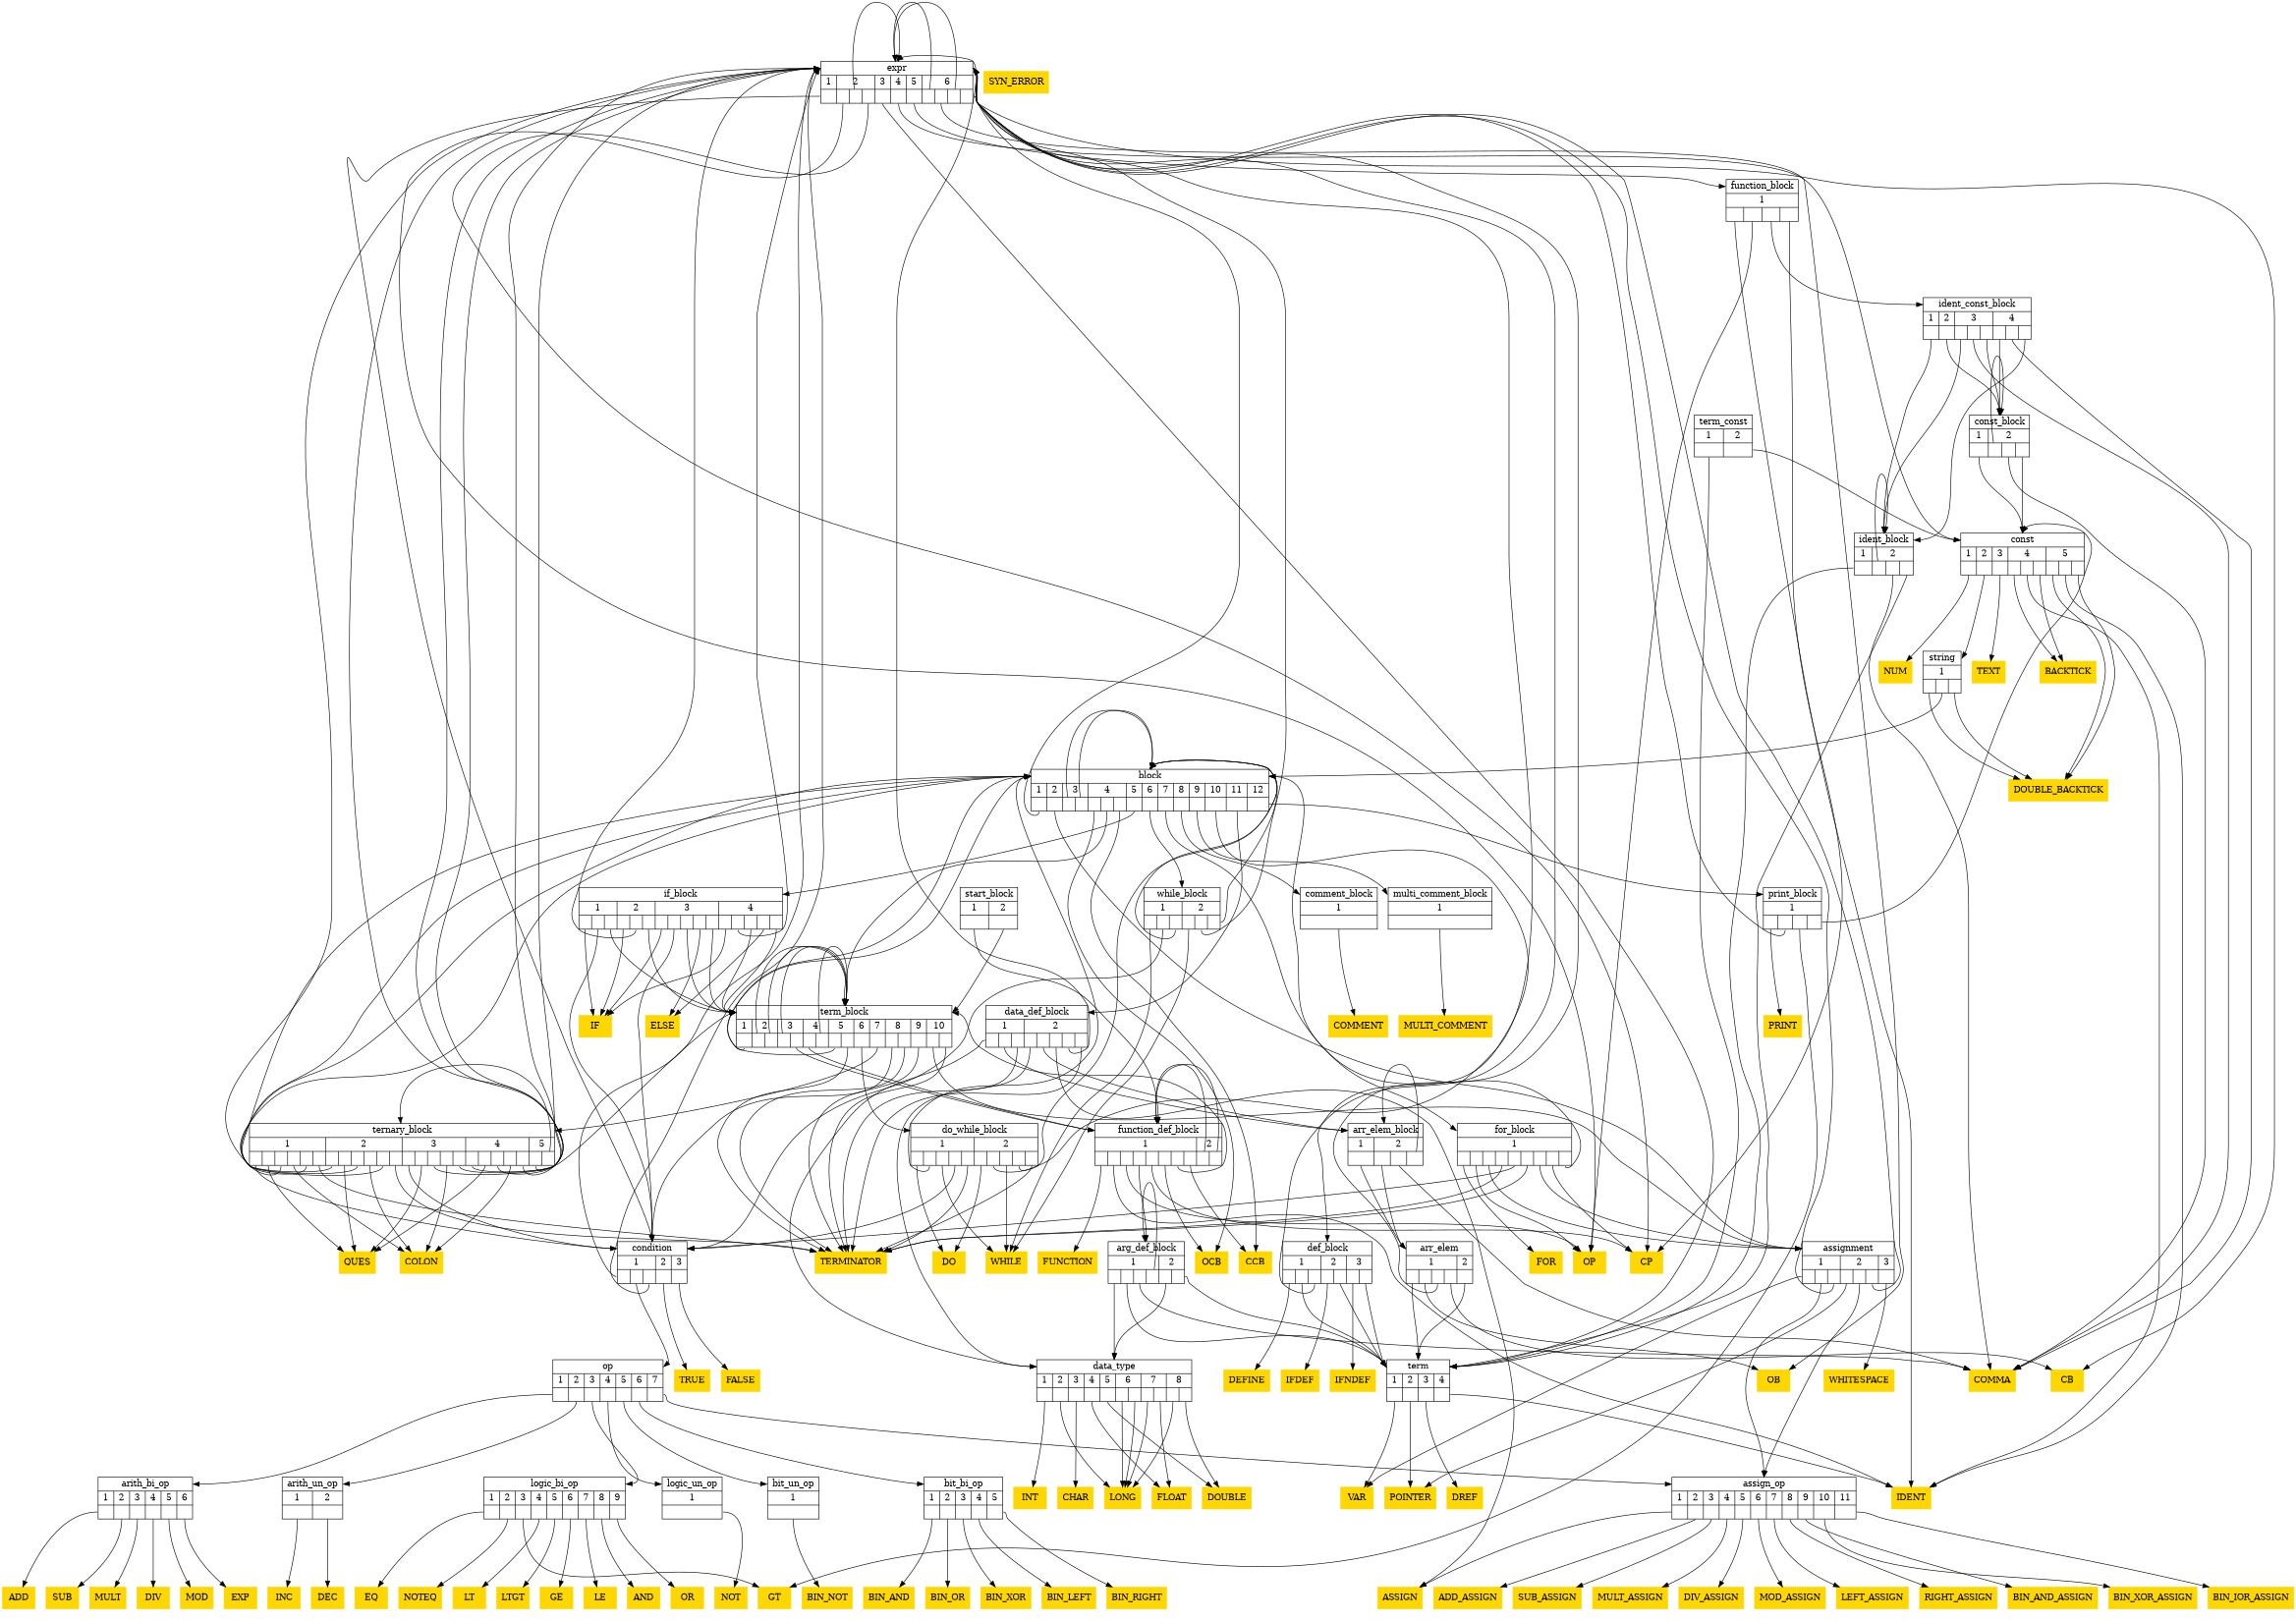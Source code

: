 digraph "Dependencies in Yacc grammar" {
	fontsize = 14;
	page = "8,11";
	ratio = auto;
	"OB" [label="{<f0>OB}",shape=record,color=gold,style=filled];
	"CB" [label="{<f0>CB}",shape=record,color=gold,style=filled];
	"LE" [label="{<f0>LE}",shape=record,color=gold,style=filled];
	"GE" [label="{<f0>GE}",shape=record,color=gold,style=filled];
	"IF" [label="{<f0>IF}",shape=record,color=gold,style=filled];
	"DO" [label="{<f0>DO}",shape=record,color=gold,style=filled];
	"OP" [label="{<f0>OP}",shape=record,color=gold,style=filled];
	"CP" [label="{<f0>CP}",shape=record,color=gold,style=filled];
	"EQ" [label="{<f0>EQ}",shape=record,color=gold,style=filled];
	"OR" [label="{<f0>OR}",shape=record,color=gold,style=filled];
	"GT" [label="{<f0>GT}",shape=record,color=gold,style=filled];
	"LT" [label="{<f0>LT}",shape=record,color=gold,style=filled];
	"op" [label="{<f0>op|{{<class1>1|{<f1>}}|{<class2>2|{<f2>}}|{<class3>3|{<f3>}}|{<class4>4|{<f4>}}|{<class5>5|{<f5>}}|{<class6>6|{<f6>}}|{<class7>7|{<f7>}}}}",shape=record];
	"CCB" [label="{<f0>CCB}",shape=record,color=gold,style=filled];
	"OCB" [label="{<f0>OCB}",shape=record,color=gold,style=filled];
	"DEC" [label="{<f0>DEC}",shape=record,color=gold,style=filled];
	"ADD" [label="{<f0>ADD}",shape=record,color=gold,style=filled];
	"INC" [label="{<f0>INC}",shape=record,color=gold,style=filled];
	"AND" [label="{<f0>AND}",shape=record,color=gold,style=filled];
	"MOD" [label="{<f0>MOD}",shape=record,color=gold,style=filled];
	"SUB" [label="{<f0>SUB}",shape=record,color=gold,style=filled];
	"VAR" [label="{<f0>VAR}",shape=record,color=gold,style=filled];
	"NUM" [label="{<f0>NUM}",shape=record,color=gold,style=filled];
	"FOR" [label="{<f0>FOR}",shape=record,color=gold,style=filled];
	"DIV" [label="{<f0>DIV}",shape=record,color=gold,style=filled];
	"INT" [label="{<f0>INT}",shape=record,color=gold,style=filled];
	"NOT" [label="{<f0>NOT}",shape=record,color=gold,style=filled];
	"EXP" [label="{<f0>EXP}",shape=record,color=gold,style=filled];
	"DREF" [label="{<f0>DREF}",shape=record,color=gold,style=filled];
	"LONG" [label="{<f0>LONG}",shape=record,color=gold,style=filled];
	"CHAR" [label="{<f0>CHAR}",shape=record,color=gold,style=filled];
	"ELSE" [label="{<f0>ELSE}",shape=record,color=gold,style=filled];
	"TRUE" [label="{<f0>TRUE}",shape=record,color=gold,style=filled];
	"QUES" [label="{<f0>QUES}",shape=record,color=gold,style=filled];
	"LTGT" [label="{<f0>LTGT}",shape=record,color=gold,style=filled];
	"MULT" [label="{<f0>MULT}",shape=record,color=gold,style=filled];
	"TEXT" [label="{<f0>TEXT}",shape=record,color=gold,style=filled];
	"term" [label="{<f0>term|{{<class1>1|{<f1>}}|{<class2>2|{<f2>}}|{<class3>3|{<f3>}}|{<class4>4|{<f4>}}}}",shape=record];
	"expr" [label="{<f0>expr|{{<class1>1|{<f1>}}|{<class2>2|{<f2>|<f3>|<f4>}}|{<class3>3|{<f5>}}|{<class4>4|{<f6>}}|{<class5>5|{<f7>}}|{<class6>6|{<f8>|<f9>|<f10>|<f11>}}}}",shape=record];
	"IFDEF" [label="{<f0>IFDEF}",shape=record,color=gold,style=filled];
	"WHILE" [label="{<f0>WHILE}",shape=record,color=gold,style=filled];
	"COMMA" [label="{<f0>COMMA}",shape=record,color=gold,style=filled];
	"FALSE" [label="{<f0>FALSE}",shape=record,color=gold,style=filled];
	"FLOAT" [label="{<f0>FLOAT}",shape=record,color=gold,style=filled];
	"IDENT" [label="{<f0>IDENT}",shape=record,color=gold,style=filled];
	"NOTEQ" [label="{<f0>NOTEQ}",shape=record,color=gold,style=filled];
	"COLON" [label="{<f0>COLON}",shape=record,color=gold,style=filled];
	"PRINT" [label="{<f0>PRINT}",shape=record,color=gold,style=filled];
	"block" [label="{<f0>block|{{<class1>1|{<f1>}}|{<class2>2|{<f2>}}|{<class3>3|{<f3>|<f4>}}|{<class4>4|{<f5>|<f6>|<f7>}}|{<class5>5|{<f8>}}|{<class6>6|{<f9>}}|{<class7>7|{<f10>}}|{<class8>8|{<f11>}}|{<class9>9|{<f12>}}|{<class10>10|{<f13>}}|{<class11>11|{<f14>}}|{<class12>12|{<f15>}}}}",shape=record];
	"IFNDEF" [label="{<f0>IFNDEF}",shape=record,color=gold,style=filled];
	"DEFINE" [label="{<f0>DEFINE}",shape=record,color=gold,style=filled];
	"DOUBLE" [label="{<f0>DOUBLE}",shape=record,color=gold,style=filled];
	"const" [label="{<f0>const|{{<class1>1|{<f1>}}|{<class2>2|{<f2>}}|{<class3>3|{<f3>}}|{<class4>4|{<f4>|<f5>|<f6>}}|{<class5>5|{<f7>|<f8>|<f9>}}}}",shape=record];
	"ASSIGN" [label="{<f0>ASSIGN}",shape=record,color=gold,style=filled];
	"BIN_OR" [label="{<f0>BIN_OR}",shape=record,color=gold,style=filled];
	"BIN_AND" [label="{<f0>BIN_AND}",shape=record,color=gold,style=filled];
	"string" [label="{<f0>string|{{<class1>1|{<f1>|<f2>|<f3>}}}}",shape=record];
	"POINTER" [label="{<f0>POINTER}",shape=record,color=gold,style=filled];
	"COMMENT" [label="{<f0>COMMENT}",shape=record,color=gold,style=filled];
	"multi_comment_block" [label="{<f0>multi_comment_block|{{<class1>1|{<f1>}}}}",shape=record];
	"BIN_NOT" [label="{<f0>BIN_NOT}",shape=record,color=gold,style=filled];
	"BIN_XOR" [label="{<f0>BIN_XOR}",shape=record,color=gold,style=filled];
	"BACKTICK" [label="{<f0>BACKTICK}",shape=record,color=gold,style=filled];
	"FUNCTION" [label="{<f0>FUNCTION}",shape=record,color=gold,style=filled];
	"BIN_LEFT" [label="{<f0>BIN_LEFT}",shape=record,color=gold,style=filled];
	"BIN_RIGHT" [label="{<f0>BIN_RIGHT}",shape=record,color=gold,style=filled];
	"if_block" [label="{<f0>if_block|{{<class1>1|{<f1>|<f2>|<f3>}}|{<class2>2|{<f4>|<f5>|<f6>}}|{<class3>3|{<f7>|<f8>|<f9>|<f10>|<f11>}}|{<class4>4|{<f12>|<f13>|<f14>|<f15>|<f16>}}}}",shape=record];
	"SYN_ERROR" [label="{<f0>SYN_ERROR}",shape=record,color=gold,style=filled];
	"arr_elem" [label="{<f0>arr_elem|{{<class1>1|{<f1>|<f2>|<f3>|<f4>}}|{<class2>2|{<f5>}}}}",shape=record];
	"WHITESPACE" [label="{<f0>WHITESPACE}",shape=record,color=gold,style=filled];
	"ADD_ASSIGN" [label="{<f0>ADD_ASSIGN}",shape=record,color=gold,style=filled];
	"MOD_ASSIGN" [label="{<f0>MOD_ASSIGN}",shape=record,color=gold,style=filled];
	"SUB_ASSIGN" [label="{<f0>SUB_ASSIGN}",shape=record,color=gold,style=filled];
	"DIV_ASSIGN" [label="{<f0>DIV_ASSIGN}",shape=record,color=gold,style=filled];
	"TERMINATOR" [label="{<f0>TERMINATOR}",shape=record,color=gold,style=filled];
	"def_block" [label="{<f0>def_block|{{<class1>1|{<f1>|<f2>|<f3>}}|{<class2>2|{<f4>|<f5>}}|{<class3>3|{<f6>|<f7>}}}}",shape=record];
	"for_block" [label="{<f0>for_block|{{<class1>1|{<f1>|<f2>|<f3>|<f4>|<f5>|<f6>|<f7>|<f8>|<f9>}}}}",shape=record];
	"bit_bi_op" [label="{<f0>bit_bi_op|{{<class1>1|{<f1>}}|{<class2>2|{<f2>}}|{<class3>3|{<f3>}}|{<class4>4|{<f4>}}|{<class5>5|{<f5>}}}}",shape=record];
	"assign_op" [label="{<f0>assign_op|{{<class1>1|{<f1>}}|{<class2>2|{<f2>}}|{<class3>3|{<f3>}}|{<class4>4|{<f4>}}|{<class5>5|{<f5>}}|{<class6>6|{<f6>}}|{<class7>7|{<f7>}}|{<class8>8|{<f8>}}|{<class9>9|{<f9>}}|{<class10>10|{<f10>}}|{<class11>11|{<f11>}}}}",shape=record];
	"bit_un_op" [label="{<f0>bit_un_op|{{<class1>1|{<f1>}}}}",shape=record];
	"data_type" [label="{<f0>data_type|{{<class1>1|{<f1>}}|{<class2>2|{<f2>}}|{<class3>3|{<f3>}}|{<class4>4|{<f4>}}|{<class5>5|{<f5>}}|{<class6>6|{<f6>|<f7>}}|{<class7>7|{<f8>|<f9>}}|{<class8>8|{<f10>|<f11>}}}}",shape=record];
	"condition" [label="{<f0>condition|{{<class1>1|{<f1>|<f2>|<f3>}}|{<class2>2|{<f4>}}|{<class3>3|{<f5>}}}}",shape=record];
	"LEFT_ASSIGN" [label="{<f0>LEFT_ASSIGN}",shape=record,color=gold,style=filled];
	"MULT_ASSIGN" [label="{<f0>MULT_ASSIGN}",shape=record,color=gold,style=filled];
	"term_block" [label="{<f0>term_block|{{<class1>1|{<f1>}}|{<class2>2|{<f2>|<f3>}}|{<class3>3|{<f4>|<f5>}}|{<class4>4|{<f6>|<f7>}}|{<class5>5|{<f8>|<f9>}}|{<class6>6|{<f10>}}|{<class7>7|{<f11>}}|{<class8>8|{<f12>|<f13>}}|{<class9>9|{<f14>}}|{<class10>10|{<f15>|<f16>}}}}",shape=record];
	"assignment" [label="{<f0>assignment|{{<class1>1|{<f1>|<f2>|<f3>}}|{<class2>2|{<f4>|<f5>|<f6>}}|{<class3>3|{<f7>}}}}",shape=record];
	"term_const" [label="{<f0>term_const|{{<class1>1|{<f1>}}|{<class2>2|{<f2>}}}}",shape=record];
	"RIGHT_ASSIGN" [label="{<f0>RIGHT_ASSIGN}",shape=record,color=gold,style=filled];
	"logic_bi_op" [label="{<f0>logic_bi_op|{{<class1>1|{<f1>}}|{<class2>2|{<f2>}}|{<class3>3|{<f3>}}|{<class4>4|{<f4>}}|{<class5>5|{<f5>}}|{<class6>6|{<f6>}}|{<class7>7|{<f7>}}|{<class8>8|{<f8>}}|{<class9>9|{<f9>}}}}",shape=record];
	"while_block" [label="{<f0>while_block|{{<class1>1|{<f1>|<f2>|<f3>}}|{<class2>2|{<f4>|<f5>|<f6>}}}}",shape=record];
	"ident_block" [label="{<f0>ident_block|{{<class1>1|{<f1>}}|{<class2>2|{<f2>|<f3>|<f4>}}}}",shape=record];
	"arith_bi_op" [label="{<f0>arith_bi_op|{{<class1>1|{<f1>}}|{<class2>2|{<f2>}}|{<class3>3|{<f3>}}|{<class4>4|{<f4>}}|{<class5>5|{<f5>}}|{<class6>6|{<f6>}}}}",shape=record];
	"start_block" [label="{<f0>start_block|{{<class1>1|{<f1>}}|{<class2>2|{<f2>}}}}",shape=record];
	"print_block" [label="{<f0>print_block|{{<class1>1|{<f1>|<f2>|<f3>|<f4>}}}}",shape=record];
	"const_block" [label="{<f0>const_block|{{<class1>1|{<f1>}}|{<class2>2|{<f2>|<f3>|<f4>}}}}",shape=record];
	"logic_un_op" [label="{<f0>logic_un_op|{{<class1>1|{<f1>}}}}",shape=record];
	"arith_un_op" [label="{<f0>arith_un_op|{{<class1>1|{<f1>}}|{<class2>2|{<f2>}}}}",shape=record];
	"MULTI_COMMENT" [label="{<f0>MULTI_COMMENT}",shape=record,color=gold,style=filled];
	"BIN_AND_ASSIGN" [label="{<f0>BIN_AND_ASSIGN}",shape=record,color=gold,style=filled];
	"BIN_IOR_ASSIGN" [label="{<f0>BIN_IOR_ASSIGN}",shape=record,color=gold,style=filled];
	"BIN_XOR_ASSIGN" [label="{<f0>BIN_XOR_ASSIGN}",shape=record,color=gold,style=filled];
	"DOUBLE_BACKTICK" [label="{<f0>DOUBLE_BACKTICK}",shape=record,color=gold,style=filled];
	"arg_def_block" [label="{<f0>arg_def_block|{{<class1>1|{<f1>|<f2>|<f3>|<f4>}}|{<class2>2|{<f5>|<f6>}}}}",shape=record];
	"comment_block" [label="{<f0>comment_block|{{<class1>1|{<f1>}}}}",shape=record];
	"ternary_block" [label="{<f0>ternary_block|{{<class1>1|{<f1>|<f2>|<f3>|<f4>|<f5>|<f6>}}|{<class2>2|{<f7>|<f8>|<f9>|<f10>|<f11>|<f12>}}|{<class3>3|{<f13>|<f14>|<f15>|<f16>|<f17>}}|{<class4>4|{<f18>|<f19>|<f20>|<f21>|<f22>}}|{<class5>5|{<f23>|<f24>}}}}",shape=record];
	"data_def_block" [label="{<f0>data_def_block|{{<class1>1|{<f1>|<f2>|<f3>}}|{<class2>2|{<f4>|<f5>|<f6>|<f7>|<f8>}}}}",shape=record];
	"arr_elem_block" [label="{<f0>arr_elem_block|{{<class1>1|{<f1>}}|{<class2>2|{<f2>|<f3>|<f4>}}}}",shape=record];
	"do_while_block" [label="{<f0>do_while_block|{{<class1>1|{<f1>|<f2>|<f3>|<f4>|<f5>}}|{<class2>2|{<f6>|<f7>|<f8>|<f9>|<f10>}}}}",shape=record];
	"function_block" [label="{<f0>function_block|{{<class1>1|{<f1>|<f2>|<f3>|<f4>}}}}",shape=record];
	"ident_const_block" [label="{<f0>ident_const_block|{{<class1>1|{<f1>}}|{<class2>2|{<f2>}}|{<class3>3|{<f3>|<f4>|<f5>}}|{<class4>4|{<f6>|<f7>|<f8>}}}}",shape=record];
	"function_def_block" [label="{<f0>function_def_block|{{<class1>1|{<f1>|<f2>|<f3>|<f4>|<f5>|<f6>|<f7>|<f8>}}|{<class2>2|{<f9>|<f10>}}}}",shape=record];
	"op":f1 -> "arith_bi_op":f0;
	"op":f2 -> "arith_un_op":f0;
	"op":f3 -> "logic_bi_op":f0;
	"op":f4 -> "logic_un_op":f0;
	"op":f5 -> "bit_un_op":f0;
	"op":f6 -> "bit_bi_op":f0;
	"op":f7 -> "assign_op":f0;
	"term":f1 -> "VAR":f0;
	"term":f2 -> "POINTER":f0;
	"term":f3 -> "DREF":f0;
	"term":f4 -> "IDENT":f0;
	"expr":f1 -> "condition":f0;
	"expr":f2 -> "OP":f0;
	"expr":f3 -> "expr":f0;
	"expr":f4 -> "CP":f0;
	"expr":f5 -> "term":f0;
	"expr":f6 -> "const":f0;
	"expr":f7 -> "function_block":f0;
	"expr":f8 -> "expr":f0;
	"expr":f9 -> "OB":f0;
	"expr":f10 -> "expr":f0;
	"expr":f11 -> "CB":f0;
	"block":f1 -> "expr":f0;
	"block":f2 -> "assignment":f0;
	"block":f3 -> "block":f0;
	"block":f4 -> "block":f0;
	"block":f5 -> "OCB":f0;
	"block":f6 -> "term_block":f0;
	"block":f7 -> "CCB":f0;
	"block":f8 -> "if_block":f0;
	"block":f9 -> "while_block":f0;
	"block":f10 -> "for_block":f0;
	"block":f11 -> "comment_block":f0;
	"block":f12 -> "multi_comment_block":f0;
	"block":f13 -> "def_block":f0;
	"block":f14 -> "data_def_block":f0;
	"block":f15 -> "print_block":f0;
	"const":f1 -> "NUM":f0;
	"const":f2 -> "string":f0;
	"const":f3 -> "TEXT":f0;
	"const":f4 -> "BACKTICK":f0;
	"const":f5 -> "IDENT":f0;
	"const":f6 -> "BACKTICK":f0;
	"const":f7 -> "DOUBLE_BACKTICK":f0;
	"const":f8 -> "IDENT":f0;
	"const":f9 -> "DOUBLE_BACKTICK":f0;
	"string":f1 -> "DOUBLE_BACKTICK":f0;
	"string":f2 -> "block":f0;
	"string":f3 -> "DOUBLE_BACKTICK":f0;
	"multi_comment_block":f1 -> "MULTI_COMMENT":f0;
	"if_block":f1 -> "IF":f0;
	"if_block":f2 -> "condition":f0;
	"if_block":f3 -> "term_block":f0;
	"if_block":f4 -> "IF":f0;
	"if_block":f5 -> "expr":f0;
	"if_block":f6 -> "term_block":f0;
	"if_block":f7 -> "IF":f0;
	"if_block":f8 -> "condition":f0;
	"if_block":f9 -> "term_block":f0;
	"if_block":f10 -> "ELSE":f0;
	"if_block":f11 -> "term_block":f0;
	"if_block":f12 -> "IF":f0;
	"if_block":f13 -> "expr":f0;
	"if_block":f14 -> "term_block":f0;
	"if_block":f15 -> "ELSE":f0;
	"if_block":f16 -> "term_block":f0;
	"arr_elem":f1 -> "term":f0;
	"arr_elem":f2 -> "OB":f0;
	"arr_elem":f3 -> "expr":f0;
	"arr_elem":f4 -> "CB":f0;
	"arr_elem":f5 -> "term":f0;
	"def_block":f1 -> "DEFINE":f0;
	"def_block":f2 -> "term":f0;
	"def_block":f3 -> "expr":f0;
	"def_block":f4 -> "IFDEF":f0;
	"def_block":f5 -> "term":f0;
	"def_block":f6 -> "IFNDEF":f0;
	"def_block":f7 -> "term":f0;
	"for_block":f1 -> "FOR":f0;
	"for_block":f2 -> "OP":f0;
	"for_block":f3 -> "assignment":f0;
	"for_block":f4 -> "TERMINATOR":f0;
	"for_block":f5 -> "condition":f0;
	"for_block":f6 -> "TERMINATOR":f0;
	"for_block":f7 -> "assignment":f0;
	"for_block":f8 -> "CP":f0;
	"for_block":f9 -> "block":f0;
	"bit_bi_op":f1 -> "BIN_AND":f0;
	"bit_bi_op":f2 -> "BIN_OR":f0;
	"bit_bi_op":f3 -> "BIN_XOR":f0;
	"bit_bi_op":f4 -> "BIN_LEFT":f0;
	"bit_bi_op":f5 -> "BIN_RIGHT":f0;
	"assign_op":f1 -> "ASSIGN":f0;
	"assign_op":f2 -> "ADD_ASSIGN":f0;
	"assign_op":f3 -> "SUB_ASSIGN":f0;
	"assign_op":f4 -> "MULT_ASSIGN":f0;
	"assign_op":f5 -> "DIV_ASSIGN":f0;
	"assign_op":f6 -> "MOD_ASSIGN":f0;
	"assign_op":f7 -> "LEFT_ASSIGN":f0;
	"assign_op":f8 -> "RIGHT_ASSIGN":f0;
	"assign_op":f9 -> "BIN_AND_ASSIGN":f0;
	"assign_op":f10 -> "BIN_XOR_ASSIGN":f0;
	"assign_op":f11 -> "BIN_IOR_ASSIGN":f0;
	"bit_un_op":f1 -> "BIN_NOT":f0;
	"data_type":f1 -> "INT":f0;
	"data_type":f2 -> "LONG":f0;
	"data_type":f3 -> "CHAR":f0;
	"data_type":f4 -> "FLOAT":f0;
	"data_type":f5 -> "DOUBLE":f0;
	"data_type":f6 -> "LONG":f0;
	"data_type":f7 -> "LONG":f0;
	"data_type":f8 -> "LONG":f0;
	"data_type":f9 -> "FLOAT":f0;
	"data_type":f10 -> "LONG":f0;
	"data_type":f11 -> "DOUBLE":f0;
	"condition":f1 -> "expr":f0;
	"condition":f2 -> "op":f0;
	"condition":f3 -> "expr":f0;
	"condition":f4 -> "TRUE":f0;
	"condition":f5 -> "FALSE":f0;
	"term_block":f1 -> "block":f0;
	"term_block":f2 -> "term_block":f0;
	"term_block":f3 -> "term_block":f0;
	"term_block":f4 -> "term_block":f0;
	"term_block":f5 -> "function_def_block":f0;
	"term_block":f6 -> "function_def_block":f0;
	"term_block":f7 -> "term_block":f0;
	"term_block":f8 -> "block":f0;
	"term_block":f9 -> "TERMINATOR":f0;
	"term_block":f10 -> "do_while_block":f0;
	"term_block":f11 -> "ternary_block":f0;
	"term_block":f12 -> "condition":f0;
	"term_block":f13 -> "TERMINATOR":f0;
	"term_block":f14 -> "TERMINATOR":f0;
	"term_block":f15 -> "assignment":f0;
	"term_block":f16 -> "TERMINATOR":f0;
	"assignment":f1 -> "VAR":f0;
	"assignment":f2 -> "assign_op":f0;
	"assignment":f3 -> "expr":f0;
	"assignment":f4 -> "POINTER":f0;
	"assignment":f5 -> "assign_op":f0;
	"assignment":f6 -> "expr":f0;
	"assignment":f7 -> "WHITESPACE":f0;
	"term_const":f1 -> "term":f0;
	"term_const":f2 -> "const":f0;
	"logic_bi_op":f1 -> "EQ":f0;
	"logic_bi_op":f2 -> "NOTEQ":f0;
	"logic_bi_op":f3 -> "GT":f0;
	"logic_bi_op":f4 -> "LT":f0;
	"logic_bi_op":f5 -> "LTGT":f0;
	"logic_bi_op":f6 -> "GE":f0;
	"logic_bi_op":f7 -> "LE":f0;
	"logic_bi_op":f8 -> "AND":f0;
	"logic_bi_op":f9 -> "OR":f0;
	"while_block":f1 -> "WHILE":f0;
	"while_block":f2 -> "condition":f0;
	"while_block":f3 -> "block":f0;
	"while_block":f4 -> "WHILE":f0;
	"while_block":f5 -> "expr":f0;
	"while_block":f6 -> "block":f0;
	"ident_block":f1 -> "term":f0;
	"ident_block":f2 -> "ident_block":f0;
	"ident_block":f3 -> "COMMA":f0;
	"ident_block":f4 -> "term":f0;
	"arith_bi_op":f1 -> "ADD":f0;
	"arith_bi_op":f2 -> "SUB":f0;
	"arith_bi_op":f3 -> "MULT":f0;
	"arith_bi_op":f4 -> "DIV":f0;
	"arith_bi_op":f5 -> "MOD":f0;
	"arith_bi_op":f6 -> "EXP":f0;
	"start_block":f1 -> "function_def_block":f0;
	"start_block":f2 -> "term_block":f0;
	"print_block":f1 -> "PRINT":f0;
	"print_block":f2 -> "expr":f0;
	"print_block":f3 -> "GT":f0;
	"print_block":f4 -> "const":f0;
	"const_block":f1 -> "const":f0;
	"const_block":f2 -> "const_block":f0;
	"const_block":f3 -> "COMMA":f0;
	"const_block":f4 -> "const":f0;
	"logic_un_op":f1 -> "NOT":f0;
	"arith_un_op":f1 -> "INC":f0;
	"arith_un_op":f2 -> "DEC":f0;
	"arg_def_block":f1 -> "data_type":f0;
	"arg_def_block":f2 -> "term":f0;
	"arg_def_block":f3 -> "COMMA":f0;
	"arg_def_block":f4 -> "arg_def_block":f0;
	"arg_def_block":f5 -> "data_type":f0;
	"arg_def_block":f6 -> "term":f0;
	"comment_block":f1 -> "COMMENT":f0;
	"ternary_block":f1 -> "condition":f0;
	"ternary_block":f2 -> "QUES":f0;
	"ternary_block":f3 -> "block":f0;
	"ternary_block":f4 -> "COLON":f0;
	"ternary_block":f5 -> "block":f0;
	"ternary_block":f6 -> "TERMINATOR":f0;
	"ternary_block":f7 -> "expr":f0;
	"ternary_block":f8 -> "QUES":f0;
	"ternary_block":f9 -> "block":f0;
	"ternary_block":f10 -> "COLON":f0;
	"ternary_block":f11 -> "block":f0;
	"ternary_block":f12 -> "TERMINATOR":f0;
	"ternary_block":f13 -> "condition":f0;
	"ternary_block":f14 -> "QUES":f0;
	"ternary_block":f15 -> "expr":f0;
	"ternary_block":f16 -> "COLON":f0;
	"ternary_block":f17 -> "expr":f0;
	"ternary_block":f18 -> "expr":f0;
	"ternary_block":f19 -> "QUES":f0;
	"ternary_block":f20 -> "expr":f0;
	"ternary_block":f21 -> "COLON":f0;
	"ternary_block":f22 -> "expr":f0;
	"ternary_block":f23 -> "term_block":f0;
	"ternary_block":f24 -> "ternary_block":f0;
	"data_def_block":f1 -> "data_type":f0;
	"data_def_block":f2 -> "arr_elem_block":f0;
	"data_def_block":f3 -> "TERMINATOR":f0;
	"data_def_block":f4 -> "data_type":f0;
	"data_def_block":f5 -> "arr_elem_block":f0;
	"data_def_block":f6 -> "ASSIGN":f0;
	"data_def_block":f7 -> "expr":f0;
	"data_def_block":f8 -> "TERMINATOR":f0;
	"arr_elem_block":f1 -> "arr_elem":f0;
	"arr_elem_block":f2 -> "arr_elem":f0;
	"arr_elem_block":f3 -> "COMMA":f0;
	"arr_elem_block":f4 -> "arr_elem_block":f0;
	"do_while_block":f1 -> "DO":f0;
	"do_while_block":f2 -> "block":f0;
	"do_while_block":f3 -> "WHILE":f0;
	"do_while_block":f4 -> "condition":f0;
	"do_while_block":f5 -> "TERMINATOR":f0;
	"do_while_block":f6 -> "DO":f0;
	"do_while_block":f7 -> "block":f0;
	"do_while_block":f8 -> "WHILE":f0;
	"do_while_block":f9 -> "expr":f0;
	"do_while_block":f10 -> "TERMINATOR":f0;
	"function_block":f1 -> "IDENT":f0;
	"function_block":f2 -> "OP":f0;
	"function_block":f3 -> "ident_const_block":f0;
	"function_block":f4 -> "CP":f0;
	"ident_const_block":f1 -> "ident_block":f0;
	"ident_const_block":f2 -> "const_block":f0;
	"ident_const_block":f3 -> "ident_block":f0;
	"ident_const_block":f4 -> "COMMA":f0;
	"ident_const_block":f5 -> "const_block":f0;
	"ident_const_block":f6 -> "const_block":f0;
	"ident_const_block":f7 -> "COMMA":f0;
	"ident_const_block":f8 -> "ident_block":f0;
	"function_def_block":f1 -> "FUNCTION":f0;
	"function_def_block":f2 -> "IDENT":f0;
	"function_def_block":f3 -> "OP":f0;
	"function_def_block":f4 -> "arg_def_block":f0;
	"function_def_block":f5 -> "CP":f0;
	"function_def_block":f6 -> "OCB":f0;
	"function_def_block":f7 -> "term_block":f0;
	"function_def_block":f8 -> "CCB":f0;
	"function_def_block":f9 -> "function_def_block":f0;
	"function_def_block":f10 -> "function_def_block":f0;


}
